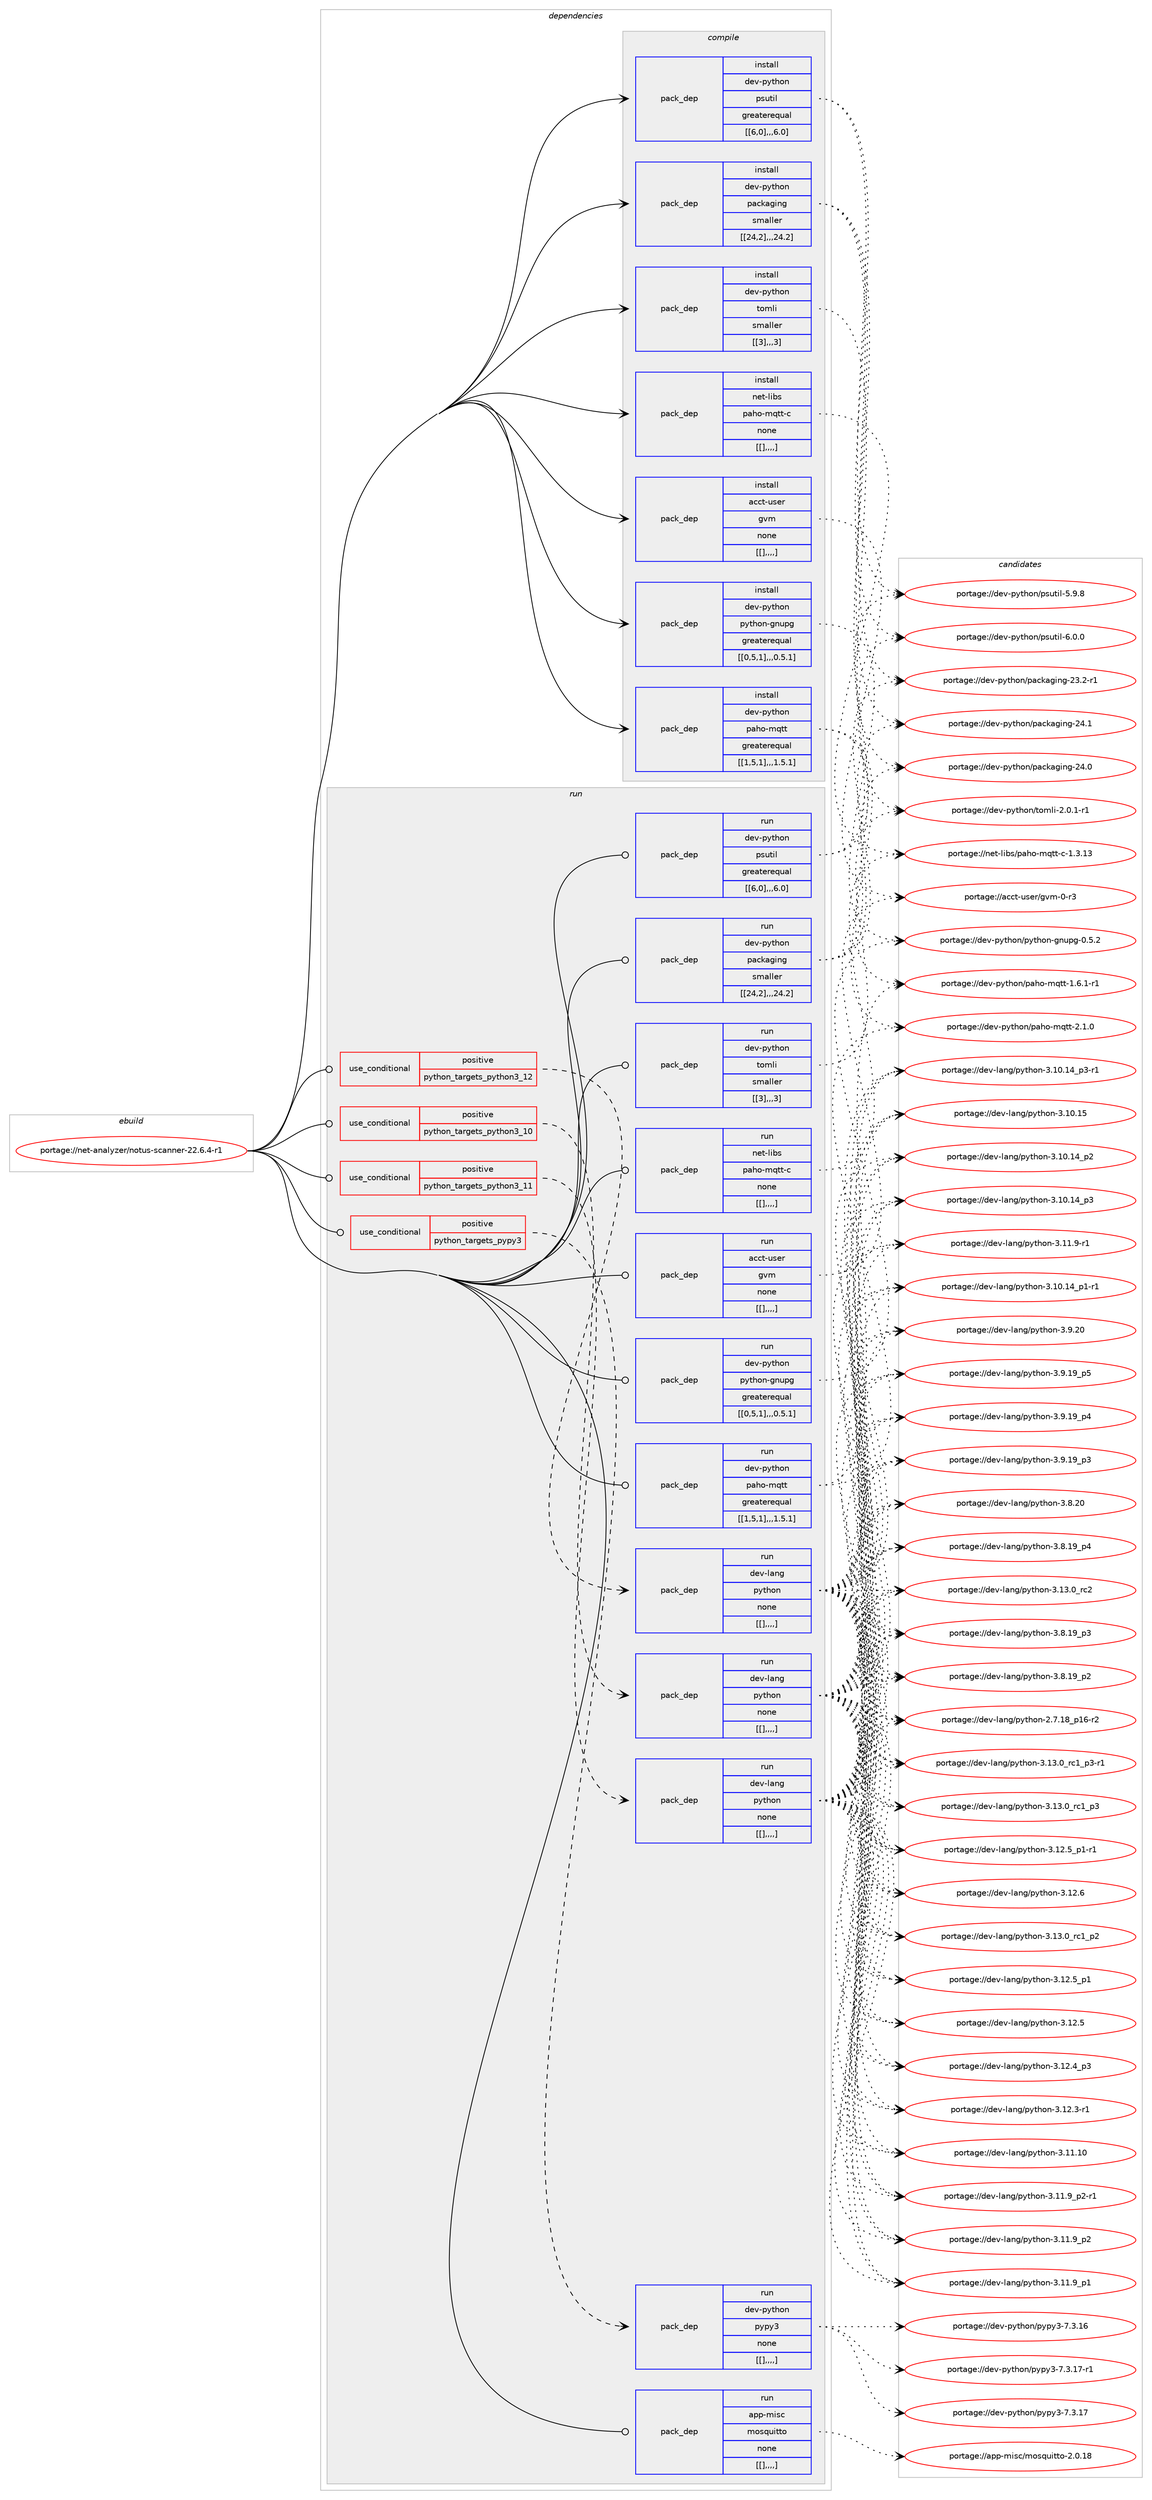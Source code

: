 digraph prolog {

# *************
# Graph options
# *************

newrank=true;
concentrate=true;
compound=true;
graph [rankdir=LR,fontname=Helvetica,fontsize=10,ranksep=1.5];#, ranksep=2.5, nodesep=0.2];
edge  [arrowhead=vee];
node  [fontname=Helvetica,fontsize=10];

# **********
# The ebuild
# **********

subgraph cluster_leftcol {
color=gray;
label=<<i>ebuild</i>>;
id [label="portage://net-analyzer/notus-scanner-22.6.4-r1", color=red, width=4, href="../net-analyzer/notus-scanner-22.6.4-r1.svg"];
}

# ****************
# The dependencies
# ****************

subgraph cluster_midcol {
color=gray;
label=<<i>dependencies</i>>;
subgraph cluster_compile {
fillcolor="#eeeeee";
style=filled;
label=<<i>compile</i>>;
subgraph pack263944 {
dependency359263 [label=<<TABLE BORDER="0" CELLBORDER="1" CELLSPACING="0" CELLPADDING="4" WIDTH="220"><TR><TD ROWSPAN="6" CELLPADDING="30">pack_dep</TD></TR><TR><TD WIDTH="110">install</TD></TR><TR><TD>acct-user</TD></TR><TR><TD>gvm</TD></TR><TR><TD>none</TD></TR><TR><TD>[[],,,,]</TD></TR></TABLE>>, shape=none, color=blue];
}
id:e -> dependency359263:w [weight=20,style="solid",arrowhead="vee"];
subgraph pack263945 {
dependency359264 [label=<<TABLE BORDER="0" CELLBORDER="1" CELLSPACING="0" CELLPADDING="4" WIDTH="220"><TR><TD ROWSPAN="6" CELLPADDING="30">pack_dep</TD></TR><TR><TD WIDTH="110">install</TD></TR><TR><TD>dev-python</TD></TR><TR><TD>packaging</TD></TR><TR><TD>smaller</TD></TR><TR><TD>[[24,2],,,24.2]</TD></TR></TABLE>>, shape=none, color=blue];
}
id:e -> dependency359264:w [weight=20,style="solid",arrowhead="vee"];
subgraph pack263946 {
dependency359265 [label=<<TABLE BORDER="0" CELLBORDER="1" CELLSPACING="0" CELLPADDING="4" WIDTH="220"><TR><TD ROWSPAN="6" CELLPADDING="30">pack_dep</TD></TR><TR><TD WIDTH="110">install</TD></TR><TR><TD>dev-python</TD></TR><TR><TD>paho-mqtt</TD></TR><TR><TD>greaterequal</TD></TR><TR><TD>[[1,5,1],,,1.5.1]</TD></TR></TABLE>>, shape=none, color=blue];
}
id:e -> dependency359265:w [weight=20,style="solid",arrowhead="vee"];
subgraph pack263947 {
dependency359266 [label=<<TABLE BORDER="0" CELLBORDER="1" CELLSPACING="0" CELLPADDING="4" WIDTH="220"><TR><TD ROWSPAN="6" CELLPADDING="30">pack_dep</TD></TR><TR><TD WIDTH="110">install</TD></TR><TR><TD>dev-python</TD></TR><TR><TD>psutil</TD></TR><TR><TD>greaterequal</TD></TR><TR><TD>[[6,0],,,6.0]</TD></TR></TABLE>>, shape=none, color=blue];
}
id:e -> dependency359266:w [weight=20,style="solid",arrowhead="vee"];
subgraph pack263948 {
dependency359267 [label=<<TABLE BORDER="0" CELLBORDER="1" CELLSPACING="0" CELLPADDING="4" WIDTH="220"><TR><TD ROWSPAN="6" CELLPADDING="30">pack_dep</TD></TR><TR><TD WIDTH="110">install</TD></TR><TR><TD>dev-python</TD></TR><TR><TD>python-gnupg</TD></TR><TR><TD>greaterequal</TD></TR><TR><TD>[[0,5,1],,,0.5.1]</TD></TR></TABLE>>, shape=none, color=blue];
}
id:e -> dependency359267:w [weight=20,style="solid",arrowhead="vee"];
subgraph pack263949 {
dependency359268 [label=<<TABLE BORDER="0" CELLBORDER="1" CELLSPACING="0" CELLPADDING="4" WIDTH="220"><TR><TD ROWSPAN="6" CELLPADDING="30">pack_dep</TD></TR><TR><TD WIDTH="110">install</TD></TR><TR><TD>dev-python</TD></TR><TR><TD>tomli</TD></TR><TR><TD>smaller</TD></TR><TR><TD>[[3],,,3]</TD></TR></TABLE>>, shape=none, color=blue];
}
id:e -> dependency359268:w [weight=20,style="solid",arrowhead="vee"];
subgraph pack263950 {
dependency359269 [label=<<TABLE BORDER="0" CELLBORDER="1" CELLSPACING="0" CELLPADDING="4" WIDTH="220"><TR><TD ROWSPAN="6" CELLPADDING="30">pack_dep</TD></TR><TR><TD WIDTH="110">install</TD></TR><TR><TD>net-libs</TD></TR><TR><TD>paho-mqtt-c</TD></TR><TR><TD>none</TD></TR><TR><TD>[[],,,,]</TD></TR></TABLE>>, shape=none, color=blue];
}
id:e -> dependency359269:w [weight=20,style="solid",arrowhead="vee"];
}
subgraph cluster_compileandrun {
fillcolor="#eeeeee";
style=filled;
label=<<i>compile and run</i>>;
}
subgraph cluster_run {
fillcolor="#eeeeee";
style=filled;
label=<<i>run</i>>;
subgraph cond92575 {
dependency359270 [label=<<TABLE BORDER="0" CELLBORDER="1" CELLSPACING="0" CELLPADDING="4"><TR><TD ROWSPAN="3" CELLPADDING="10">use_conditional</TD></TR><TR><TD>positive</TD></TR><TR><TD>python_targets_pypy3</TD></TR></TABLE>>, shape=none, color=red];
subgraph pack263951 {
dependency359271 [label=<<TABLE BORDER="0" CELLBORDER="1" CELLSPACING="0" CELLPADDING="4" WIDTH="220"><TR><TD ROWSPAN="6" CELLPADDING="30">pack_dep</TD></TR><TR><TD WIDTH="110">run</TD></TR><TR><TD>dev-python</TD></TR><TR><TD>pypy3</TD></TR><TR><TD>none</TD></TR><TR><TD>[[],,,,]</TD></TR></TABLE>>, shape=none, color=blue];
}
dependency359270:e -> dependency359271:w [weight=20,style="dashed",arrowhead="vee"];
}
id:e -> dependency359270:w [weight=20,style="solid",arrowhead="odot"];
subgraph cond92576 {
dependency359272 [label=<<TABLE BORDER="0" CELLBORDER="1" CELLSPACING="0" CELLPADDING="4"><TR><TD ROWSPAN="3" CELLPADDING="10">use_conditional</TD></TR><TR><TD>positive</TD></TR><TR><TD>python_targets_python3_10</TD></TR></TABLE>>, shape=none, color=red];
subgraph pack263952 {
dependency359273 [label=<<TABLE BORDER="0" CELLBORDER="1" CELLSPACING="0" CELLPADDING="4" WIDTH="220"><TR><TD ROWSPAN="6" CELLPADDING="30">pack_dep</TD></TR><TR><TD WIDTH="110">run</TD></TR><TR><TD>dev-lang</TD></TR><TR><TD>python</TD></TR><TR><TD>none</TD></TR><TR><TD>[[],,,,]</TD></TR></TABLE>>, shape=none, color=blue];
}
dependency359272:e -> dependency359273:w [weight=20,style="dashed",arrowhead="vee"];
}
id:e -> dependency359272:w [weight=20,style="solid",arrowhead="odot"];
subgraph cond92577 {
dependency359274 [label=<<TABLE BORDER="0" CELLBORDER="1" CELLSPACING="0" CELLPADDING="4"><TR><TD ROWSPAN="3" CELLPADDING="10">use_conditional</TD></TR><TR><TD>positive</TD></TR><TR><TD>python_targets_python3_11</TD></TR></TABLE>>, shape=none, color=red];
subgraph pack263953 {
dependency359275 [label=<<TABLE BORDER="0" CELLBORDER="1" CELLSPACING="0" CELLPADDING="4" WIDTH="220"><TR><TD ROWSPAN="6" CELLPADDING="30">pack_dep</TD></TR><TR><TD WIDTH="110">run</TD></TR><TR><TD>dev-lang</TD></TR><TR><TD>python</TD></TR><TR><TD>none</TD></TR><TR><TD>[[],,,,]</TD></TR></TABLE>>, shape=none, color=blue];
}
dependency359274:e -> dependency359275:w [weight=20,style="dashed",arrowhead="vee"];
}
id:e -> dependency359274:w [weight=20,style="solid",arrowhead="odot"];
subgraph cond92578 {
dependency359276 [label=<<TABLE BORDER="0" CELLBORDER="1" CELLSPACING="0" CELLPADDING="4"><TR><TD ROWSPAN="3" CELLPADDING="10">use_conditional</TD></TR><TR><TD>positive</TD></TR><TR><TD>python_targets_python3_12</TD></TR></TABLE>>, shape=none, color=red];
subgraph pack263954 {
dependency359277 [label=<<TABLE BORDER="0" CELLBORDER="1" CELLSPACING="0" CELLPADDING="4" WIDTH="220"><TR><TD ROWSPAN="6" CELLPADDING="30">pack_dep</TD></TR><TR><TD WIDTH="110">run</TD></TR><TR><TD>dev-lang</TD></TR><TR><TD>python</TD></TR><TR><TD>none</TD></TR><TR><TD>[[],,,,]</TD></TR></TABLE>>, shape=none, color=blue];
}
dependency359276:e -> dependency359277:w [weight=20,style="dashed",arrowhead="vee"];
}
id:e -> dependency359276:w [weight=20,style="solid",arrowhead="odot"];
subgraph pack263955 {
dependency359278 [label=<<TABLE BORDER="0" CELLBORDER="1" CELLSPACING="0" CELLPADDING="4" WIDTH="220"><TR><TD ROWSPAN="6" CELLPADDING="30">pack_dep</TD></TR><TR><TD WIDTH="110">run</TD></TR><TR><TD>acct-user</TD></TR><TR><TD>gvm</TD></TR><TR><TD>none</TD></TR><TR><TD>[[],,,,]</TD></TR></TABLE>>, shape=none, color=blue];
}
id:e -> dependency359278:w [weight=20,style="solid",arrowhead="odot"];
subgraph pack263956 {
dependency359279 [label=<<TABLE BORDER="0" CELLBORDER="1" CELLSPACING="0" CELLPADDING="4" WIDTH="220"><TR><TD ROWSPAN="6" CELLPADDING="30">pack_dep</TD></TR><TR><TD WIDTH="110">run</TD></TR><TR><TD>app-misc</TD></TR><TR><TD>mosquitto</TD></TR><TR><TD>none</TD></TR><TR><TD>[[],,,,]</TD></TR></TABLE>>, shape=none, color=blue];
}
id:e -> dependency359279:w [weight=20,style="solid",arrowhead="odot"];
subgraph pack263957 {
dependency359280 [label=<<TABLE BORDER="0" CELLBORDER="1" CELLSPACING="0" CELLPADDING="4" WIDTH="220"><TR><TD ROWSPAN="6" CELLPADDING="30">pack_dep</TD></TR><TR><TD WIDTH="110">run</TD></TR><TR><TD>dev-python</TD></TR><TR><TD>packaging</TD></TR><TR><TD>smaller</TD></TR><TR><TD>[[24,2],,,24.2]</TD></TR></TABLE>>, shape=none, color=blue];
}
id:e -> dependency359280:w [weight=20,style="solid",arrowhead="odot"];
subgraph pack263958 {
dependency359281 [label=<<TABLE BORDER="0" CELLBORDER="1" CELLSPACING="0" CELLPADDING="4" WIDTH="220"><TR><TD ROWSPAN="6" CELLPADDING="30">pack_dep</TD></TR><TR><TD WIDTH="110">run</TD></TR><TR><TD>dev-python</TD></TR><TR><TD>paho-mqtt</TD></TR><TR><TD>greaterequal</TD></TR><TR><TD>[[1,5,1],,,1.5.1]</TD></TR></TABLE>>, shape=none, color=blue];
}
id:e -> dependency359281:w [weight=20,style="solid",arrowhead="odot"];
subgraph pack263959 {
dependency359282 [label=<<TABLE BORDER="0" CELLBORDER="1" CELLSPACING="0" CELLPADDING="4" WIDTH="220"><TR><TD ROWSPAN="6" CELLPADDING="30">pack_dep</TD></TR><TR><TD WIDTH="110">run</TD></TR><TR><TD>dev-python</TD></TR><TR><TD>psutil</TD></TR><TR><TD>greaterequal</TD></TR><TR><TD>[[6,0],,,6.0]</TD></TR></TABLE>>, shape=none, color=blue];
}
id:e -> dependency359282:w [weight=20,style="solid",arrowhead="odot"];
subgraph pack263960 {
dependency359283 [label=<<TABLE BORDER="0" CELLBORDER="1" CELLSPACING="0" CELLPADDING="4" WIDTH="220"><TR><TD ROWSPAN="6" CELLPADDING="30">pack_dep</TD></TR><TR><TD WIDTH="110">run</TD></TR><TR><TD>dev-python</TD></TR><TR><TD>python-gnupg</TD></TR><TR><TD>greaterequal</TD></TR><TR><TD>[[0,5,1],,,0.5.1]</TD></TR></TABLE>>, shape=none, color=blue];
}
id:e -> dependency359283:w [weight=20,style="solid",arrowhead="odot"];
subgraph pack263961 {
dependency359284 [label=<<TABLE BORDER="0" CELLBORDER="1" CELLSPACING="0" CELLPADDING="4" WIDTH="220"><TR><TD ROWSPAN="6" CELLPADDING="30">pack_dep</TD></TR><TR><TD WIDTH="110">run</TD></TR><TR><TD>dev-python</TD></TR><TR><TD>tomli</TD></TR><TR><TD>smaller</TD></TR><TR><TD>[[3],,,3]</TD></TR></TABLE>>, shape=none, color=blue];
}
id:e -> dependency359284:w [weight=20,style="solid",arrowhead="odot"];
subgraph pack263962 {
dependency359285 [label=<<TABLE BORDER="0" CELLBORDER="1" CELLSPACING="0" CELLPADDING="4" WIDTH="220"><TR><TD ROWSPAN="6" CELLPADDING="30">pack_dep</TD></TR><TR><TD WIDTH="110">run</TD></TR><TR><TD>net-libs</TD></TR><TR><TD>paho-mqtt-c</TD></TR><TR><TD>none</TD></TR><TR><TD>[[],,,,]</TD></TR></TABLE>>, shape=none, color=blue];
}
id:e -> dependency359285:w [weight=20,style="solid",arrowhead="odot"];
}
}

# **************
# The candidates
# **************

subgraph cluster_choices {
rank=same;
color=gray;
label=<<i>candidates</i>>;

subgraph choice263944 {
color=black;
nodesep=1;
choice979999116451171151011144710311810945484511451 [label="portage://acct-user/gvm-0-r3", color=red, width=4,href="../acct-user/gvm-0-r3.svg"];
dependency359263:e -> choice979999116451171151011144710311810945484511451:w [style=dotted,weight="100"];
}
subgraph choice263945 {
color=black;
nodesep=1;
choice10010111845112121116104111110471129799107971031051101034550524649 [label="portage://dev-python/packaging-24.1", color=red, width=4,href="../dev-python/packaging-24.1.svg"];
choice10010111845112121116104111110471129799107971031051101034550524648 [label="portage://dev-python/packaging-24.0", color=red, width=4,href="../dev-python/packaging-24.0.svg"];
choice100101118451121211161041111104711297991079710310511010345505146504511449 [label="portage://dev-python/packaging-23.2-r1", color=red, width=4,href="../dev-python/packaging-23.2-r1.svg"];
dependency359264:e -> choice10010111845112121116104111110471129799107971031051101034550524649:w [style=dotted,weight="100"];
dependency359264:e -> choice10010111845112121116104111110471129799107971031051101034550524648:w [style=dotted,weight="100"];
dependency359264:e -> choice100101118451121211161041111104711297991079710310511010345505146504511449:w [style=dotted,weight="100"];
}
subgraph choice263946 {
color=black;
nodesep=1;
choice10010111845112121116104111110471129710411145109113116116455046494648 [label="portage://dev-python/paho-mqtt-2.1.0", color=red, width=4,href="../dev-python/paho-mqtt-2.1.0.svg"];
choice100101118451121211161041111104711297104111451091131161164549465446494511449 [label="portage://dev-python/paho-mqtt-1.6.1-r1", color=red, width=4,href="../dev-python/paho-mqtt-1.6.1-r1.svg"];
dependency359265:e -> choice10010111845112121116104111110471129710411145109113116116455046494648:w [style=dotted,weight="100"];
dependency359265:e -> choice100101118451121211161041111104711297104111451091131161164549465446494511449:w [style=dotted,weight="100"];
}
subgraph choice263947 {
color=black;
nodesep=1;
choice1001011184511212111610411111047112115117116105108455446484648 [label="portage://dev-python/psutil-6.0.0", color=red, width=4,href="../dev-python/psutil-6.0.0.svg"];
choice1001011184511212111610411111047112115117116105108455346574656 [label="portage://dev-python/psutil-5.9.8", color=red, width=4,href="../dev-python/psutil-5.9.8.svg"];
dependency359266:e -> choice1001011184511212111610411111047112115117116105108455446484648:w [style=dotted,weight="100"];
dependency359266:e -> choice1001011184511212111610411111047112115117116105108455346574656:w [style=dotted,weight="100"];
}
subgraph choice263948 {
color=black;
nodesep=1;
choice100101118451121211161041111104711212111610411111045103110117112103454846534650 [label="portage://dev-python/python-gnupg-0.5.2", color=red, width=4,href="../dev-python/python-gnupg-0.5.2.svg"];
dependency359267:e -> choice100101118451121211161041111104711212111610411111045103110117112103454846534650:w [style=dotted,weight="100"];
}
subgraph choice263949 {
color=black;
nodesep=1;
choice10010111845112121116104111110471161111091081054550464846494511449 [label="portage://dev-python/tomli-2.0.1-r1", color=red, width=4,href="../dev-python/tomli-2.0.1-r1.svg"];
dependency359268:e -> choice10010111845112121116104111110471161111091081054550464846494511449:w [style=dotted,weight="100"];
}
subgraph choice263950 {
color=black;
nodesep=1;
choice1101011164510810598115471129710411145109113116116459945494651464951 [label="portage://net-libs/paho-mqtt-c-1.3.13", color=red, width=4,href="../net-libs/paho-mqtt-c-1.3.13.svg"];
dependency359269:e -> choice1101011164510810598115471129710411145109113116116459945494651464951:w [style=dotted,weight="100"];
}
subgraph choice263951 {
color=black;
nodesep=1;
choice100101118451121211161041111104711212111212151455546514649554511449 [label="portage://dev-python/pypy3-7.3.17-r1", color=red, width=4,href="../dev-python/pypy3-7.3.17-r1.svg"];
choice10010111845112121116104111110471121211121215145554651464955 [label="portage://dev-python/pypy3-7.3.17", color=red, width=4,href="../dev-python/pypy3-7.3.17.svg"];
choice10010111845112121116104111110471121211121215145554651464954 [label="portage://dev-python/pypy3-7.3.16", color=red, width=4,href="../dev-python/pypy3-7.3.16.svg"];
dependency359271:e -> choice100101118451121211161041111104711212111212151455546514649554511449:w [style=dotted,weight="100"];
dependency359271:e -> choice10010111845112121116104111110471121211121215145554651464955:w [style=dotted,weight="100"];
dependency359271:e -> choice10010111845112121116104111110471121211121215145554651464954:w [style=dotted,weight="100"];
}
subgraph choice263952 {
color=black;
nodesep=1;
choice10010111845108971101034711212111610411111045514649514648951149950 [label="portage://dev-lang/python-3.13.0_rc2", color=red, width=4,href="../dev-lang/python-3.13.0_rc2.svg"];
choice1001011184510897110103471121211161041111104551464951464895114994995112514511449 [label="portage://dev-lang/python-3.13.0_rc1_p3-r1", color=red, width=4,href="../dev-lang/python-3.13.0_rc1_p3-r1.svg"];
choice100101118451089711010347112121116104111110455146495146489511499499511251 [label="portage://dev-lang/python-3.13.0_rc1_p3", color=red, width=4,href="../dev-lang/python-3.13.0_rc1_p3.svg"];
choice100101118451089711010347112121116104111110455146495146489511499499511250 [label="portage://dev-lang/python-3.13.0_rc1_p2", color=red, width=4,href="../dev-lang/python-3.13.0_rc1_p2.svg"];
choice10010111845108971101034711212111610411111045514649504654 [label="portage://dev-lang/python-3.12.6", color=red, width=4,href="../dev-lang/python-3.12.6.svg"];
choice1001011184510897110103471121211161041111104551464950465395112494511449 [label="portage://dev-lang/python-3.12.5_p1-r1", color=red, width=4,href="../dev-lang/python-3.12.5_p1-r1.svg"];
choice100101118451089711010347112121116104111110455146495046539511249 [label="portage://dev-lang/python-3.12.5_p1", color=red, width=4,href="../dev-lang/python-3.12.5_p1.svg"];
choice10010111845108971101034711212111610411111045514649504653 [label="portage://dev-lang/python-3.12.5", color=red, width=4,href="../dev-lang/python-3.12.5.svg"];
choice100101118451089711010347112121116104111110455146495046529511251 [label="portage://dev-lang/python-3.12.4_p3", color=red, width=4,href="../dev-lang/python-3.12.4_p3.svg"];
choice100101118451089711010347112121116104111110455146495046514511449 [label="portage://dev-lang/python-3.12.3-r1", color=red, width=4,href="../dev-lang/python-3.12.3-r1.svg"];
choice1001011184510897110103471121211161041111104551464949464948 [label="portage://dev-lang/python-3.11.10", color=red, width=4,href="../dev-lang/python-3.11.10.svg"];
choice1001011184510897110103471121211161041111104551464949465795112504511449 [label="portage://dev-lang/python-3.11.9_p2-r1", color=red, width=4,href="../dev-lang/python-3.11.9_p2-r1.svg"];
choice100101118451089711010347112121116104111110455146494946579511250 [label="portage://dev-lang/python-3.11.9_p2", color=red, width=4,href="../dev-lang/python-3.11.9_p2.svg"];
choice100101118451089711010347112121116104111110455146494946579511249 [label="portage://dev-lang/python-3.11.9_p1", color=red, width=4,href="../dev-lang/python-3.11.9_p1.svg"];
choice100101118451089711010347112121116104111110455146494946574511449 [label="portage://dev-lang/python-3.11.9-r1", color=red, width=4,href="../dev-lang/python-3.11.9-r1.svg"];
choice1001011184510897110103471121211161041111104551464948464953 [label="portage://dev-lang/python-3.10.15", color=red, width=4,href="../dev-lang/python-3.10.15.svg"];
choice100101118451089711010347112121116104111110455146494846495295112514511449 [label="portage://dev-lang/python-3.10.14_p3-r1", color=red, width=4,href="../dev-lang/python-3.10.14_p3-r1.svg"];
choice10010111845108971101034711212111610411111045514649484649529511251 [label="portage://dev-lang/python-3.10.14_p3", color=red, width=4,href="../dev-lang/python-3.10.14_p3.svg"];
choice10010111845108971101034711212111610411111045514649484649529511250 [label="portage://dev-lang/python-3.10.14_p2", color=red, width=4,href="../dev-lang/python-3.10.14_p2.svg"];
choice100101118451089711010347112121116104111110455146494846495295112494511449 [label="portage://dev-lang/python-3.10.14_p1-r1", color=red, width=4,href="../dev-lang/python-3.10.14_p1-r1.svg"];
choice10010111845108971101034711212111610411111045514657465048 [label="portage://dev-lang/python-3.9.20", color=red, width=4,href="../dev-lang/python-3.9.20.svg"];
choice100101118451089711010347112121116104111110455146574649579511253 [label="portage://dev-lang/python-3.9.19_p5", color=red, width=4,href="../dev-lang/python-3.9.19_p5.svg"];
choice100101118451089711010347112121116104111110455146574649579511252 [label="portage://dev-lang/python-3.9.19_p4", color=red, width=4,href="../dev-lang/python-3.9.19_p4.svg"];
choice100101118451089711010347112121116104111110455146574649579511251 [label="portage://dev-lang/python-3.9.19_p3", color=red, width=4,href="../dev-lang/python-3.9.19_p3.svg"];
choice10010111845108971101034711212111610411111045514656465048 [label="portage://dev-lang/python-3.8.20", color=red, width=4,href="../dev-lang/python-3.8.20.svg"];
choice100101118451089711010347112121116104111110455146564649579511252 [label="portage://dev-lang/python-3.8.19_p4", color=red, width=4,href="../dev-lang/python-3.8.19_p4.svg"];
choice100101118451089711010347112121116104111110455146564649579511251 [label="portage://dev-lang/python-3.8.19_p3", color=red, width=4,href="../dev-lang/python-3.8.19_p3.svg"];
choice100101118451089711010347112121116104111110455146564649579511250 [label="portage://dev-lang/python-3.8.19_p2", color=red, width=4,href="../dev-lang/python-3.8.19_p2.svg"];
choice100101118451089711010347112121116104111110455046554649569511249544511450 [label="portage://dev-lang/python-2.7.18_p16-r2", color=red, width=4,href="../dev-lang/python-2.7.18_p16-r2.svg"];
dependency359273:e -> choice10010111845108971101034711212111610411111045514649514648951149950:w [style=dotted,weight="100"];
dependency359273:e -> choice1001011184510897110103471121211161041111104551464951464895114994995112514511449:w [style=dotted,weight="100"];
dependency359273:e -> choice100101118451089711010347112121116104111110455146495146489511499499511251:w [style=dotted,weight="100"];
dependency359273:e -> choice100101118451089711010347112121116104111110455146495146489511499499511250:w [style=dotted,weight="100"];
dependency359273:e -> choice10010111845108971101034711212111610411111045514649504654:w [style=dotted,weight="100"];
dependency359273:e -> choice1001011184510897110103471121211161041111104551464950465395112494511449:w [style=dotted,weight="100"];
dependency359273:e -> choice100101118451089711010347112121116104111110455146495046539511249:w [style=dotted,weight="100"];
dependency359273:e -> choice10010111845108971101034711212111610411111045514649504653:w [style=dotted,weight="100"];
dependency359273:e -> choice100101118451089711010347112121116104111110455146495046529511251:w [style=dotted,weight="100"];
dependency359273:e -> choice100101118451089711010347112121116104111110455146495046514511449:w [style=dotted,weight="100"];
dependency359273:e -> choice1001011184510897110103471121211161041111104551464949464948:w [style=dotted,weight="100"];
dependency359273:e -> choice1001011184510897110103471121211161041111104551464949465795112504511449:w [style=dotted,weight="100"];
dependency359273:e -> choice100101118451089711010347112121116104111110455146494946579511250:w [style=dotted,weight="100"];
dependency359273:e -> choice100101118451089711010347112121116104111110455146494946579511249:w [style=dotted,weight="100"];
dependency359273:e -> choice100101118451089711010347112121116104111110455146494946574511449:w [style=dotted,weight="100"];
dependency359273:e -> choice1001011184510897110103471121211161041111104551464948464953:w [style=dotted,weight="100"];
dependency359273:e -> choice100101118451089711010347112121116104111110455146494846495295112514511449:w [style=dotted,weight="100"];
dependency359273:e -> choice10010111845108971101034711212111610411111045514649484649529511251:w [style=dotted,weight="100"];
dependency359273:e -> choice10010111845108971101034711212111610411111045514649484649529511250:w [style=dotted,weight="100"];
dependency359273:e -> choice100101118451089711010347112121116104111110455146494846495295112494511449:w [style=dotted,weight="100"];
dependency359273:e -> choice10010111845108971101034711212111610411111045514657465048:w [style=dotted,weight="100"];
dependency359273:e -> choice100101118451089711010347112121116104111110455146574649579511253:w [style=dotted,weight="100"];
dependency359273:e -> choice100101118451089711010347112121116104111110455146574649579511252:w [style=dotted,weight="100"];
dependency359273:e -> choice100101118451089711010347112121116104111110455146574649579511251:w [style=dotted,weight="100"];
dependency359273:e -> choice10010111845108971101034711212111610411111045514656465048:w [style=dotted,weight="100"];
dependency359273:e -> choice100101118451089711010347112121116104111110455146564649579511252:w [style=dotted,weight="100"];
dependency359273:e -> choice100101118451089711010347112121116104111110455146564649579511251:w [style=dotted,weight="100"];
dependency359273:e -> choice100101118451089711010347112121116104111110455146564649579511250:w [style=dotted,weight="100"];
dependency359273:e -> choice100101118451089711010347112121116104111110455046554649569511249544511450:w [style=dotted,weight="100"];
}
subgraph choice263953 {
color=black;
nodesep=1;
choice10010111845108971101034711212111610411111045514649514648951149950 [label="portage://dev-lang/python-3.13.0_rc2", color=red, width=4,href="../dev-lang/python-3.13.0_rc2.svg"];
choice1001011184510897110103471121211161041111104551464951464895114994995112514511449 [label="portage://dev-lang/python-3.13.0_rc1_p3-r1", color=red, width=4,href="../dev-lang/python-3.13.0_rc1_p3-r1.svg"];
choice100101118451089711010347112121116104111110455146495146489511499499511251 [label="portage://dev-lang/python-3.13.0_rc1_p3", color=red, width=4,href="../dev-lang/python-3.13.0_rc1_p3.svg"];
choice100101118451089711010347112121116104111110455146495146489511499499511250 [label="portage://dev-lang/python-3.13.0_rc1_p2", color=red, width=4,href="../dev-lang/python-3.13.0_rc1_p2.svg"];
choice10010111845108971101034711212111610411111045514649504654 [label="portage://dev-lang/python-3.12.6", color=red, width=4,href="../dev-lang/python-3.12.6.svg"];
choice1001011184510897110103471121211161041111104551464950465395112494511449 [label="portage://dev-lang/python-3.12.5_p1-r1", color=red, width=4,href="../dev-lang/python-3.12.5_p1-r1.svg"];
choice100101118451089711010347112121116104111110455146495046539511249 [label="portage://dev-lang/python-3.12.5_p1", color=red, width=4,href="../dev-lang/python-3.12.5_p1.svg"];
choice10010111845108971101034711212111610411111045514649504653 [label="portage://dev-lang/python-3.12.5", color=red, width=4,href="../dev-lang/python-3.12.5.svg"];
choice100101118451089711010347112121116104111110455146495046529511251 [label="portage://dev-lang/python-3.12.4_p3", color=red, width=4,href="../dev-lang/python-3.12.4_p3.svg"];
choice100101118451089711010347112121116104111110455146495046514511449 [label="portage://dev-lang/python-3.12.3-r1", color=red, width=4,href="../dev-lang/python-3.12.3-r1.svg"];
choice1001011184510897110103471121211161041111104551464949464948 [label="portage://dev-lang/python-3.11.10", color=red, width=4,href="../dev-lang/python-3.11.10.svg"];
choice1001011184510897110103471121211161041111104551464949465795112504511449 [label="portage://dev-lang/python-3.11.9_p2-r1", color=red, width=4,href="../dev-lang/python-3.11.9_p2-r1.svg"];
choice100101118451089711010347112121116104111110455146494946579511250 [label="portage://dev-lang/python-3.11.9_p2", color=red, width=4,href="../dev-lang/python-3.11.9_p2.svg"];
choice100101118451089711010347112121116104111110455146494946579511249 [label="portage://dev-lang/python-3.11.9_p1", color=red, width=4,href="../dev-lang/python-3.11.9_p1.svg"];
choice100101118451089711010347112121116104111110455146494946574511449 [label="portage://dev-lang/python-3.11.9-r1", color=red, width=4,href="../dev-lang/python-3.11.9-r1.svg"];
choice1001011184510897110103471121211161041111104551464948464953 [label="portage://dev-lang/python-3.10.15", color=red, width=4,href="../dev-lang/python-3.10.15.svg"];
choice100101118451089711010347112121116104111110455146494846495295112514511449 [label="portage://dev-lang/python-3.10.14_p3-r1", color=red, width=4,href="../dev-lang/python-3.10.14_p3-r1.svg"];
choice10010111845108971101034711212111610411111045514649484649529511251 [label="portage://dev-lang/python-3.10.14_p3", color=red, width=4,href="../dev-lang/python-3.10.14_p3.svg"];
choice10010111845108971101034711212111610411111045514649484649529511250 [label="portage://dev-lang/python-3.10.14_p2", color=red, width=4,href="../dev-lang/python-3.10.14_p2.svg"];
choice100101118451089711010347112121116104111110455146494846495295112494511449 [label="portage://dev-lang/python-3.10.14_p1-r1", color=red, width=4,href="../dev-lang/python-3.10.14_p1-r1.svg"];
choice10010111845108971101034711212111610411111045514657465048 [label="portage://dev-lang/python-3.9.20", color=red, width=4,href="../dev-lang/python-3.9.20.svg"];
choice100101118451089711010347112121116104111110455146574649579511253 [label="portage://dev-lang/python-3.9.19_p5", color=red, width=4,href="../dev-lang/python-3.9.19_p5.svg"];
choice100101118451089711010347112121116104111110455146574649579511252 [label="portage://dev-lang/python-3.9.19_p4", color=red, width=4,href="../dev-lang/python-3.9.19_p4.svg"];
choice100101118451089711010347112121116104111110455146574649579511251 [label="portage://dev-lang/python-3.9.19_p3", color=red, width=4,href="../dev-lang/python-3.9.19_p3.svg"];
choice10010111845108971101034711212111610411111045514656465048 [label="portage://dev-lang/python-3.8.20", color=red, width=4,href="../dev-lang/python-3.8.20.svg"];
choice100101118451089711010347112121116104111110455146564649579511252 [label="portage://dev-lang/python-3.8.19_p4", color=red, width=4,href="../dev-lang/python-3.8.19_p4.svg"];
choice100101118451089711010347112121116104111110455146564649579511251 [label="portage://dev-lang/python-3.8.19_p3", color=red, width=4,href="../dev-lang/python-3.8.19_p3.svg"];
choice100101118451089711010347112121116104111110455146564649579511250 [label="portage://dev-lang/python-3.8.19_p2", color=red, width=4,href="../dev-lang/python-3.8.19_p2.svg"];
choice100101118451089711010347112121116104111110455046554649569511249544511450 [label="portage://dev-lang/python-2.7.18_p16-r2", color=red, width=4,href="../dev-lang/python-2.7.18_p16-r2.svg"];
dependency359275:e -> choice10010111845108971101034711212111610411111045514649514648951149950:w [style=dotted,weight="100"];
dependency359275:e -> choice1001011184510897110103471121211161041111104551464951464895114994995112514511449:w [style=dotted,weight="100"];
dependency359275:e -> choice100101118451089711010347112121116104111110455146495146489511499499511251:w [style=dotted,weight="100"];
dependency359275:e -> choice100101118451089711010347112121116104111110455146495146489511499499511250:w [style=dotted,weight="100"];
dependency359275:e -> choice10010111845108971101034711212111610411111045514649504654:w [style=dotted,weight="100"];
dependency359275:e -> choice1001011184510897110103471121211161041111104551464950465395112494511449:w [style=dotted,weight="100"];
dependency359275:e -> choice100101118451089711010347112121116104111110455146495046539511249:w [style=dotted,weight="100"];
dependency359275:e -> choice10010111845108971101034711212111610411111045514649504653:w [style=dotted,weight="100"];
dependency359275:e -> choice100101118451089711010347112121116104111110455146495046529511251:w [style=dotted,weight="100"];
dependency359275:e -> choice100101118451089711010347112121116104111110455146495046514511449:w [style=dotted,weight="100"];
dependency359275:e -> choice1001011184510897110103471121211161041111104551464949464948:w [style=dotted,weight="100"];
dependency359275:e -> choice1001011184510897110103471121211161041111104551464949465795112504511449:w [style=dotted,weight="100"];
dependency359275:e -> choice100101118451089711010347112121116104111110455146494946579511250:w [style=dotted,weight="100"];
dependency359275:e -> choice100101118451089711010347112121116104111110455146494946579511249:w [style=dotted,weight="100"];
dependency359275:e -> choice100101118451089711010347112121116104111110455146494946574511449:w [style=dotted,weight="100"];
dependency359275:e -> choice1001011184510897110103471121211161041111104551464948464953:w [style=dotted,weight="100"];
dependency359275:e -> choice100101118451089711010347112121116104111110455146494846495295112514511449:w [style=dotted,weight="100"];
dependency359275:e -> choice10010111845108971101034711212111610411111045514649484649529511251:w [style=dotted,weight="100"];
dependency359275:e -> choice10010111845108971101034711212111610411111045514649484649529511250:w [style=dotted,weight="100"];
dependency359275:e -> choice100101118451089711010347112121116104111110455146494846495295112494511449:w [style=dotted,weight="100"];
dependency359275:e -> choice10010111845108971101034711212111610411111045514657465048:w [style=dotted,weight="100"];
dependency359275:e -> choice100101118451089711010347112121116104111110455146574649579511253:w [style=dotted,weight="100"];
dependency359275:e -> choice100101118451089711010347112121116104111110455146574649579511252:w [style=dotted,weight="100"];
dependency359275:e -> choice100101118451089711010347112121116104111110455146574649579511251:w [style=dotted,weight="100"];
dependency359275:e -> choice10010111845108971101034711212111610411111045514656465048:w [style=dotted,weight="100"];
dependency359275:e -> choice100101118451089711010347112121116104111110455146564649579511252:w [style=dotted,weight="100"];
dependency359275:e -> choice100101118451089711010347112121116104111110455146564649579511251:w [style=dotted,weight="100"];
dependency359275:e -> choice100101118451089711010347112121116104111110455146564649579511250:w [style=dotted,weight="100"];
dependency359275:e -> choice100101118451089711010347112121116104111110455046554649569511249544511450:w [style=dotted,weight="100"];
}
subgraph choice263954 {
color=black;
nodesep=1;
choice10010111845108971101034711212111610411111045514649514648951149950 [label="portage://dev-lang/python-3.13.0_rc2", color=red, width=4,href="../dev-lang/python-3.13.0_rc2.svg"];
choice1001011184510897110103471121211161041111104551464951464895114994995112514511449 [label="portage://dev-lang/python-3.13.0_rc1_p3-r1", color=red, width=4,href="../dev-lang/python-3.13.0_rc1_p3-r1.svg"];
choice100101118451089711010347112121116104111110455146495146489511499499511251 [label="portage://dev-lang/python-3.13.0_rc1_p3", color=red, width=4,href="../dev-lang/python-3.13.0_rc1_p3.svg"];
choice100101118451089711010347112121116104111110455146495146489511499499511250 [label="portage://dev-lang/python-3.13.0_rc1_p2", color=red, width=4,href="../dev-lang/python-3.13.0_rc1_p2.svg"];
choice10010111845108971101034711212111610411111045514649504654 [label="portage://dev-lang/python-3.12.6", color=red, width=4,href="../dev-lang/python-3.12.6.svg"];
choice1001011184510897110103471121211161041111104551464950465395112494511449 [label="portage://dev-lang/python-3.12.5_p1-r1", color=red, width=4,href="../dev-lang/python-3.12.5_p1-r1.svg"];
choice100101118451089711010347112121116104111110455146495046539511249 [label="portage://dev-lang/python-3.12.5_p1", color=red, width=4,href="../dev-lang/python-3.12.5_p1.svg"];
choice10010111845108971101034711212111610411111045514649504653 [label="portage://dev-lang/python-3.12.5", color=red, width=4,href="../dev-lang/python-3.12.5.svg"];
choice100101118451089711010347112121116104111110455146495046529511251 [label="portage://dev-lang/python-3.12.4_p3", color=red, width=4,href="../dev-lang/python-3.12.4_p3.svg"];
choice100101118451089711010347112121116104111110455146495046514511449 [label="portage://dev-lang/python-3.12.3-r1", color=red, width=4,href="../dev-lang/python-3.12.3-r1.svg"];
choice1001011184510897110103471121211161041111104551464949464948 [label="portage://dev-lang/python-3.11.10", color=red, width=4,href="../dev-lang/python-3.11.10.svg"];
choice1001011184510897110103471121211161041111104551464949465795112504511449 [label="portage://dev-lang/python-3.11.9_p2-r1", color=red, width=4,href="../dev-lang/python-3.11.9_p2-r1.svg"];
choice100101118451089711010347112121116104111110455146494946579511250 [label="portage://dev-lang/python-3.11.9_p2", color=red, width=4,href="../dev-lang/python-3.11.9_p2.svg"];
choice100101118451089711010347112121116104111110455146494946579511249 [label="portage://dev-lang/python-3.11.9_p1", color=red, width=4,href="../dev-lang/python-3.11.9_p1.svg"];
choice100101118451089711010347112121116104111110455146494946574511449 [label="portage://dev-lang/python-3.11.9-r1", color=red, width=4,href="../dev-lang/python-3.11.9-r1.svg"];
choice1001011184510897110103471121211161041111104551464948464953 [label="portage://dev-lang/python-3.10.15", color=red, width=4,href="../dev-lang/python-3.10.15.svg"];
choice100101118451089711010347112121116104111110455146494846495295112514511449 [label="portage://dev-lang/python-3.10.14_p3-r1", color=red, width=4,href="../dev-lang/python-3.10.14_p3-r1.svg"];
choice10010111845108971101034711212111610411111045514649484649529511251 [label="portage://dev-lang/python-3.10.14_p3", color=red, width=4,href="../dev-lang/python-3.10.14_p3.svg"];
choice10010111845108971101034711212111610411111045514649484649529511250 [label="portage://dev-lang/python-3.10.14_p2", color=red, width=4,href="../dev-lang/python-3.10.14_p2.svg"];
choice100101118451089711010347112121116104111110455146494846495295112494511449 [label="portage://dev-lang/python-3.10.14_p1-r1", color=red, width=4,href="../dev-lang/python-3.10.14_p1-r1.svg"];
choice10010111845108971101034711212111610411111045514657465048 [label="portage://dev-lang/python-3.9.20", color=red, width=4,href="../dev-lang/python-3.9.20.svg"];
choice100101118451089711010347112121116104111110455146574649579511253 [label="portage://dev-lang/python-3.9.19_p5", color=red, width=4,href="../dev-lang/python-3.9.19_p5.svg"];
choice100101118451089711010347112121116104111110455146574649579511252 [label="portage://dev-lang/python-3.9.19_p4", color=red, width=4,href="../dev-lang/python-3.9.19_p4.svg"];
choice100101118451089711010347112121116104111110455146574649579511251 [label="portage://dev-lang/python-3.9.19_p3", color=red, width=4,href="../dev-lang/python-3.9.19_p3.svg"];
choice10010111845108971101034711212111610411111045514656465048 [label="portage://dev-lang/python-3.8.20", color=red, width=4,href="../dev-lang/python-3.8.20.svg"];
choice100101118451089711010347112121116104111110455146564649579511252 [label="portage://dev-lang/python-3.8.19_p4", color=red, width=4,href="../dev-lang/python-3.8.19_p4.svg"];
choice100101118451089711010347112121116104111110455146564649579511251 [label="portage://dev-lang/python-3.8.19_p3", color=red, width=4,href="../dev-lang/python-3.8.19_p3.svg"];
choice100101118451089711010347112121116104111110455146564649579511250 [label="portage://dev-lang/python-3.8.19_p2", color=red, width=4,href="../dev-lang/python-3.8.19_p2.svg"];
choice100101118451089711010347112121116104111110455046554649569511249544511450 [label="portage://dev-lang/python-2.7.18_p16-r2", color=red, width=4,href="../dev-lang/python-2.7.18_p16-r2.svg"];
dependency359277:e -> choice10010111845108971101034711212111610411111045514649514648951149950:w [style=dotted,weight="100"];
dependency359277:e -> choice1001011184510897110103471121211161041111104551464951464895114994995112514511449:w [style=dotted,weight="100"];
dependency359277:e -> choice100101118451089711010347112121116104111110455146495146489511499499511251:w [style=dotted,weight="100"];
dependency359277:e -> choice100101118451089711010347112121116104111110455146495146489511499499511250:w [style=dotted,weight="100"];
dependency359277:e -> choice10010111845108971101034711212111610411111045514649504654:w [style=dotted,weight="100"];
dependency359277:e -> choice1001011184510897110103471121211161041111104551464950465395112494511449:w [style=dotted,weight="100"];
dependency359277:e -> choice100101118451089711010347112121116104111110455146495046539511249:w [style=dotted,weight="100"];
dependency359277:e -> choice10010111845108971101034711212111610411111045514649504653:w [style=dotted,weight="100"];
dependency359277:e -> choice100101118451089711010347112121116104111110455146495046529511251:w [style=dotted,weight="100"];
dependency359277:e -> choice100101118451089711010347112121116104111110455146495046514511449:w [style=dotted,weight="100"];
dependency359277:e -> choice1001011184510897110103471121211161041111104551464949464948:w [style=dotted,weight="100"];
dependency359277:e -> choice1001011184510897110103471121211161041111104551464949465795112504511449:w [style=dotted,weight="100"];
dependency359277:e -> choice100101118451089711010347112121116104111110455146494946579511250:w [style=dotted,weight="100"];
dependency359277:e -> choice100101118451089711010347112121116104111110455146494946579511249:w [style=dotted,weight="100"];
dependency359277:e -> choice100101118451089711010347112121116104111110455146494946574511449:w [style=dotted,weight="100"];
dependency359277:e -> choice1001011184510897110103471121211161041111104551464948464953:w [style=dotted,weight="100"];
dependency359277:e -> choice100101118451089711010347112121116104111110455146494846495295112514511449:w [style=dotted,weight="100"];
dependency359277:e -> choice10010111845108971101034711212111610411111045514649484649529511251:w [style=dotted,weight="100"];
dependency359277:e -> choice10010111845108971101034711212111610411111045514649484649529511250:w [style=dotted,weight="100"];
dependency359277:e -> choice100101118451089711010347112121116104111110455146494846495295112494511449:w [style=dotted,weight="100"];
dependency359277:e -> choice10010111845108971101034711212111610411111045514657465048:w [style=dotted,weight="100"];
dependency359277:e -> choice100101118451089711010347112121116104111110455146574649579511253:w [style=dotted,weight="100"];
dependency359277:e -> choice100101118451089711010347112121116104111110455146574649579511252:w [style=dotted,weight="100"];
dependency359277:e -> choice100101118451089711010347112121116104111110455146574649579511251:w [style=dotted,weight="100"];
dependency359277:e -> choice10010111845108971101034711212111610411111045514656465048:w [style=dotted,weight="100"];
dependency359277:e -> choice100101118451089711010347112121116104111110455146564649579511252:w [style=dotted,weight="100"];
dependency359277:e -> choice100101118451089711010347112121116104111110455146564649579511251:w [style=dotted,weight="100"];
dependency359277:e -> choice100101118451089711010347112121116104111110455146564649579511250:w [style=dotted,weight="100"];
dependency359277:e -> choice100101118451089711010347112121116104111110455046554649569511249544511450:w [style=dotted,weight="100"];
}
subgraph choice263955 {
color=black;
nodesep=1;
choice979999116451171151011144710311810945484511451 [label="portage://acct-user/gvm-0-r3", color=red, width=4,href="../acct-user/gvm-0-r3.svg"];
dependency359278:e -> choice979999116451171151011144710311810945484511451:w [style=dotted,weight="100"];
}
subgraph choice263956 {
color=black;
nodesep=1;
choice9711211245109105115994710911111511311710511611611145504648464956 [label="portage://app-misc/mosquitto-2.0.18", color=red, width=4,href="../app-misc/mosquitto-2.0.18.svg"];
dependency359279:e -> choice9711211245109105115994710911111511311710511611611145504648464956:w [style=dotted,weight="100"];
}
subgraph choice263957 {
color=black;
nodesep=1;
choice10010111845112121116104111110471129799107971031051101034550524649 [label="portage://dev-python/packaging-24.1", color=red, width=4,href="../dev-python/packaging-24.1.svg"];
choice10010111845112121116104111110471129799107971031051101034550524648 [label="portage://dev-python/packaging-24.0", color=red, width=4,href="../dev-python/packaging-24.0.svg"];
choice100101118451121211161041111104711297991079710310511010345505146504511449 [label="portage://dev-python/packaging-23.2-r1", color=red, width=4,href="../dev-python/packaging-23.2-r1.svg"];
dependency359280:e -> choice10010111845112121116104111110471129799107971031051101034550524649:w [style=dotted,weight="100"];
dependency359280:e -> choice10010111845112121116104111110471129799107971031051101034550524648:w [style=dotted,weight="100"];
dependency359280:e -> choice100101118451121211161041111104711297991079710310511010345505146504511449:w [style=dotted,weight="100"];
}
subgraph choice263958 {
color=black;
nodesep=1;
choice10010111845112121116104111110471129710411145109113116116455046494648 [label="portage://dev-python/paho-mqtt-2.1.0", color=red, width=4,href="../dev-python/paho-mqtt-2.1.0.svg"];
choice100101118451121211161041111104711297104111451091131161164549465446494511449 [label="portage://dev-python/paho-mqtt-1.6.1-r1", color=red, width=4,href="../dev-python/paho-mqtt-1.6.1-r1.svg"];
dependency359281:e -> choice10010111845112121116104111110471129710411145109113116116455046494648:w [style=dotted,weight="100"];
dependency359281:e -> choice100101118451121211161041111104711297104111451091131161164549465446494511449:w [style=dotted,weight="100"];
}
subgraph choice263959 {
color=black;
nodesep=1;
choice1001011184511212111610411111047112115117116105108455446484648 [label="portage://dev-python/psutil-6.0.0", color=red, width=4,href="../dev-python/psutil-6.0.0.svg"];
choice1001011184511212111610411111047112115117116105108455346574656 [label="portage://dev-python/psutil-5.9.8", color=red, width=4,href="../dev-python/psutil-5.9.8.svg"];
dependency359282:e -> choice1001011184511212111610411111047112115117116105108455446484648:w [style=dotted,weight="100"];
dependency359282:e -> choice1001011184511212111610411111047112115117116105108455346574656:w [style=dotted,weight="100"];
}
subgraph choice263960 {
color=black;
nodesep=1;
choice100101118451121211161041111104711212111610411111045103110117112103454846534650 [label="portage://dev-python/python-gnupg-0.5.2", color=red, width=4,href="../dev-python/python-gnupg-0.5.2.svg"];
dependency359283:e -> choice100101118451121211161041111104711212111610411111045103110117112103454846534650:w [style=dotted,weight="100"];
}
subgraph choice263961 {
color=black;
nodesep=1;
choice10010111845112121116104111110471161111091081054550464846494511449 [label="portage://dev-python/tomli-2.0.1-r1", color=red, width=4,href="../dev-python/tomli-2.0.1-r1.svg"];
dependency359284:e -> choice10010111845112121116104111110471161111091081054550464846494511449:w [style=dotted,weight="100"];
}
subgraph choice263962 {
color=black;
nodesep=1;
choice1101011164510810598115471129710411145109113116116459945494651464951 [label="portage://net-libs/paho-mqtt-c-1.3.13", color=red, width=4,href="../net-libs/paho-mqtt-c-1.3.13.svg"];
dependency359285:e -> choice1101011164510810598115471129710411145109113116116459945494651464951:w [style=dotted,weight="100"];
}
}

}
